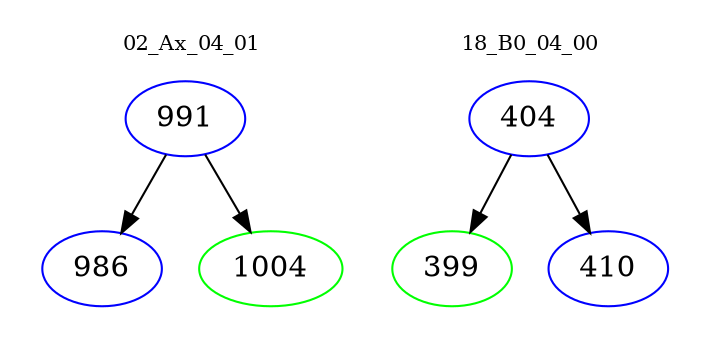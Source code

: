 digraph{
subgraph cluster_0 {
color = white
label = "02_Ax_04_01";
fontsize=10;
T0_991 [label="991", color="blue"]
T0_991 -> T0_986 [color="black"]
T0_986 [label="986", color="blue"]
T0_991 -> T0_1004 [color="black"]
T0_1004 [label="1004", color="green"]
}
subgraph cluster_1 {
color = white
label = "18_B0_04_00";
fontsize=10;
T1_404 [label="404", color="blue"]
T1_404 -> T1_399 [color="black"]
T1_399 [label="399", color="green"]
T1_404 -> T1_410 [color="black"]
T1_410 [label="410", color="blue"]
}
}
